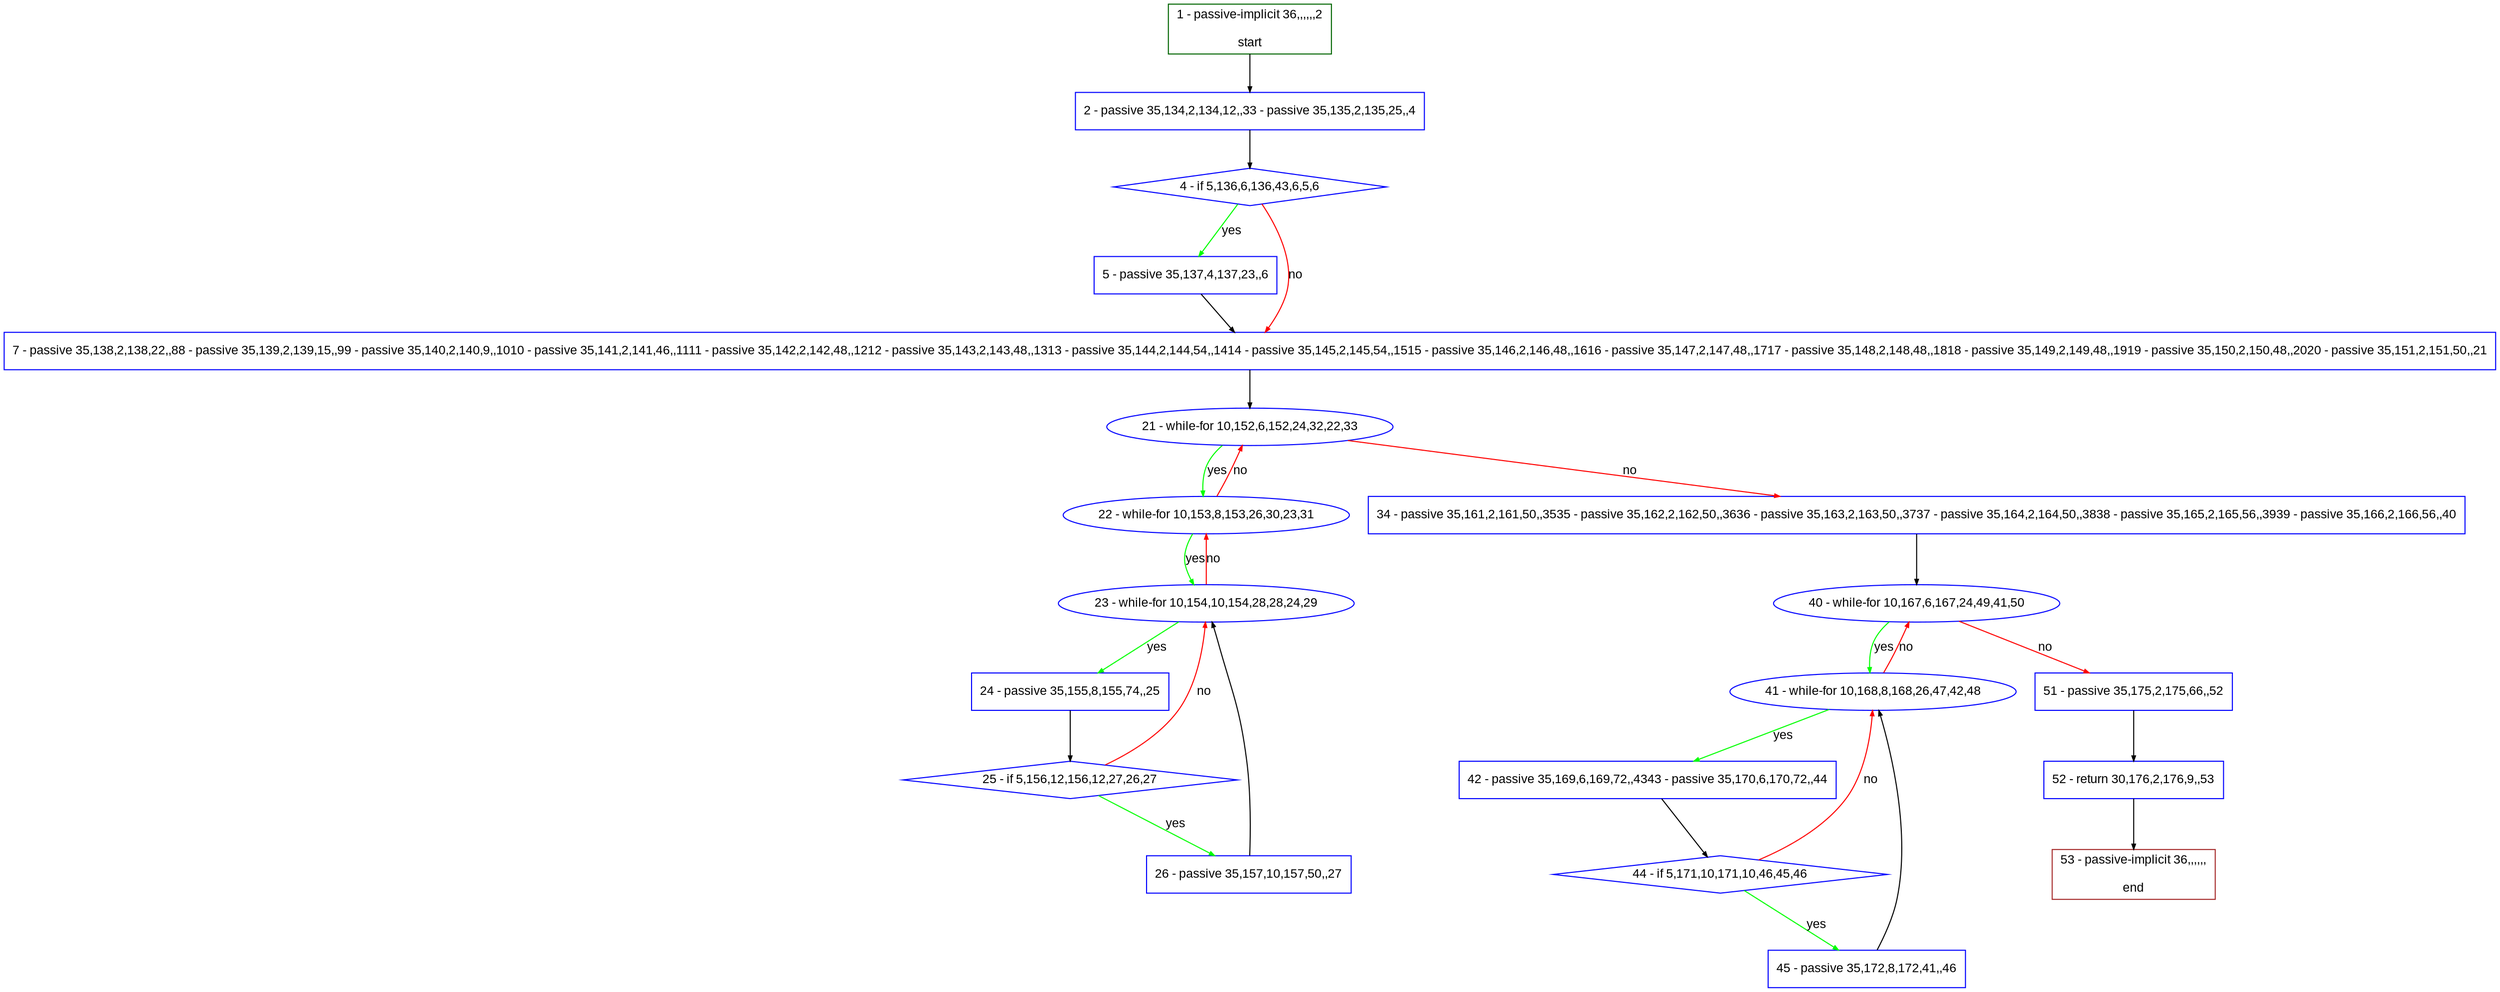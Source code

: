digraph "" {
  graph [pack="true", label="", fontsize="12", packmode="clust", fontname="Arial", fillcolor="#FFFFCC", bgcolor="white", style="rounded,filled", compound="true"];
  node [node_initialized="no", label="", color="grey", fontsize="12", fillcolor="white", fontname="Arial", style="filled", shape="rectangle", compound="true", fixedsize="false"];
  edge [fontcolor="black", arrowhead="normal", arrowtail="none", arrowsize="0.5", ltail="", label="", color="black", fontsize="12", lhead="", fontname="Arial", dir="forward", compound="true"];
  __N1 [label="2 - passive 35,134,2,134,12,,33 - passive 35,135,2,135,25,,4", color="#0000ff", fillcolor="#ffffff", style="filled", shape="box"];
  __N2 [label="1 - passive-implicit 36,,,,,,2\n\nstart", color="#006400", fillcolor="#ffffff", style="filled", shape="box"];
  __N3 [label="4 - if 5,136,6,136,43,6,5,6", color="#0000ff", fillcolor="#ffffff", style="filled", shape="diamond"];
  __N4 [label="5 - passive 35,137,4,137,23,,6", color="#0000ff", fillcolor="#ffffff", style="filled", shape="box"];
  __N5 [label="7 - passive 35,138,2,138,22,,88 - passive 35,139,2,139,15,,99 - passive 35,140,2,140,9,,1010 - passive 35,141,2,141,46,,1111 - passive 35,142,2,142,48,,1212 - passive 35,143,2,143,48,,1313 - passive 35,144,2,144,54,,1414 - passive 35,145,2,145,54,,1515 - passive 35,146,2,146,48,,1616 - passive 35,147,2,147,48,,1717 - passive 35,148,2,148,48,,1818 - passive 35,149,2,149,48,,1919 - passive 35,150,2,150,48,,2020 - passive 35,151,2,151,50,,21", color="#0000ff", fillcolor="#ffffff", style="filled", shape="box"];
  __N6 [label="21 - while-for 10,152,6,152,24,32,22,33", color="#0000ff", fillcolor="#ffffff", style="filled", shape="oval"];
  __N7 [label="22 - while-for 10,153,8,153,26,30,23,31", color="#0000ff", fillcolor="#ffffff", style="filled", shape="oval"];
  __N8 [label="34 - passive 35,161,2,161,50,,3535 - passive 35,162,2,162,50,,3636 - passive 35,163,2,163,50,,3737 - passive 35,164,2,164,50,,3838 - passive 35,165,2,165,56,,3939 - passive 35,166,2,166,56,,40", color="#0000ff", fillcolor="#ffffff", style="filled", shape="box"];
  __N9 [label="23 - while-for 10,154,10,154,28,28,24,29", color="#0000ff", fillcolor="#ffffff", style="filled", shape="oval"];
  __N10 [label="24 - passive 35,155,8,155,74,,25", color="#0000ff", fillcolor="#ffffff", style="filled", shape="box"];
  __N11 [label="25 - if 5,156,12,156,12,27,26,27", color="#0000ff", fillcolor="#ffffff", style="filled", shape="diamond"];
  __N12 [label="26 - passive 35,157,10,157,50,,27", color="#0000ff", fillcolor="#ffffff", style="filled", shape="box"];
  __N13 [label="40 - while-for 10,167,6,167,24,49,41,50", color="#0000ff", fillcolor="#ffffff", style="filled", shape="oval"];
  __N14 [label="41 - while-for 10,168,8,168,26,47,42,48", color="#0000ff", fillcolor="#ffffff", style="filled", shape="oval"];
  __N15 [label="51 - passive 35,175,2,175,66,,52", color="#0000ff", fillcolor="#ffffff", style="filled", shape="box"];
  __N16 [label="42 - passive 35,169,6,169,72,,4343 - passive 35,170,6,170,72,,44", color="#0000ff", fillcolor="#ffffff", style="filled", shape="box"];
  __N17 [label="44 - if 5,171,10,171,10,46,45,46", color="#0000ff", fillcolor="#ffffff", style="filled", shape="diamond"];
  __N18 [label="45 - passive 35,172,8,172,41,,46", color="#0000ff", fillcolor="#ffffff", style="filled", shape="box"];
  __N19 [label="52 - return 30,176,2,176,9,,53", color="#0000ff", fillcolor="#ffffff", style="filled", shape="box"];
  __N20 [label="53 - passive-implicit 36,,,,,,\n\nend", color="#a52a2a", fillcolor="#ffffff", style="filled", shape="box"];
  __N2 -> __N1 [arrowhead="normal", arrowtail="none", color="#000000", label="", dir="forward"];
  __N1 -> __N3 [arrowhead="normal", arrowtail="none", color="#000000", label="", dir="forward"];
  __N3 -> __N4 [arrowhead="normal", arrowtail="none", color="#00ff00", label="yes", dir="forward"];
  __N3 -> __N5 [arrowhead="normal", arrowtail="none", color="#ff0000", label="no", dir="forward"];
  __N4 -> __N5 [arrowhead="normal", arrowtail="none", color="#000000", label="", dir="forward"];
  __N5 -> __N6 [arrowhead="normal", arrowtail="none", color="#000000", label="", dir="forward"];
  __N6 -> __N7 [arrowhead="normal", arrowtail="none", color="#00ff00", label="yes", dir="forward"];
  __N7 -> __N6 [arrowhead="normal", arrowtail="none", color="#ff0000", label="no", dir="forward"];
  __N6 -> __N8 [arrowhead="normal", arrowtail="none", color="#ff0000", label="no", dir="forward"];
  __N7 -> __N9 [arrowhead="normal", arrowtail="none", color="#00ff00", label="yes", dir="forward"];
  __N9 -> __N7 [arrowhead="normal", arrowtail="none", color="#ff0000", label="no", dir="forward"];
  __N9 -> __N10 [arrowhead="normal", arrowtail="none", color="#00ff00", label="yes", dir="forward"];
  __N10 -> __N11 [arrowhead="normal", arrowtail="none", color="#000000", label="", dir="forward"];
  __N11 -> __N9 [arrowhead="normal", arrowtail="none", color="#ff0000", label="no", dir="forward"];
  __N11 -> __N12 [arrowhead="normal", arrowtail="none", color="#00ff00", label="yes", dir="forward"];
  __N12 -> __N9 [arrowhead="normal", arrowtail="none", color="#000000", label="", dir="forward"];
  __N8 -> __N13 [arrowhead="normal", arrowtail="none", color="#000000", label="", dir="forward"];
  __N13 -> __N14 [arrowhead="normal", arrowtail="none", color="#00ff00", label="yes", dir="forward"];
  __N14 -> __N13 [arrowhead="normal", arrowtail="none", color="#ff0000", label="no", dir="forward"];
  __N13 -> __N15 [arrowhead="normal", arrowtail="none", color="#ff0000", label="no", dir="forward"];
  __N14 -> __N16 [arrowhead="normal", arrowtail="none", color="#00ff00", label="yes", dir="forward"];
  __N16 -> __N17 [arrowhead="normal", arrowtail="none", color="#000000", label="", dir="forward"];
  __N17 -> __N14 [arrowhead="normal", arrowtail="none", color="#ff0000", label="no", dir="forward"];
  __N17 -> __N18 [arrowhead="normal", arrowtail="none", color="#00ff00", label="yes", dir="forward"];
  __N18 -> __N14 [arrowhead="normal", arrowtail="none", color="#000000", label="", dir="forward"];
  __N15 -> __N19 [arrowhead="normal", arrowtail="none", color="#000000", label="", dir="forward"];
  __N19 -> __N20 [arrowhead="normal", arrowtail="none", color="#000000", label="", dir="forward"];
}
